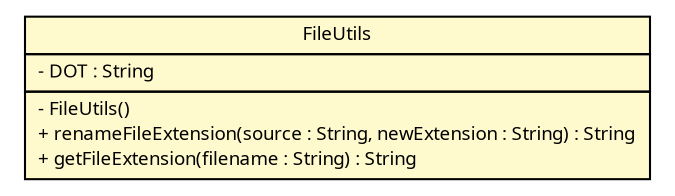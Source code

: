 #!/usr/local/bin/dot
#
# Class diagram 
# Generated by UMLGraph version R5_6 (http://www.umlgraph.org/)
#

digraph G {
	edge [fontname="Trebuchet MS",fontsize=10,labelfontname="Trebuchet MS",labelfontsize=10];
	node [fontname="Trebuchet MS",fontsize=10,shape=plaintext];
	nodesep=0.25;
	ranksep=0.5;
	// broadwick.io.FileUtils
	c13086 [label=<<table title="broadwick.io.FileUtils" border="0" cellborder="1" cellspacing="0" cellpadding="2" port="p" bgcolor="lemonChiffon" href="./FileUtils.html">
		<tr><td><table border="0" cellspacing="0" cellpadding="1">
<tr><td align="center" balign="center"><font face="Trebuchet MS"> FileUtils </font></td></tr>
		</table></td></tr>
		<tr><td><table border="0" cellspacing="0" cellpadding="1">
<tr><td align="left" balign="left"> - DOT : String </td></tr>
		</table></td></tr>
		<tr><td><table border="0" cellspacing="0" cellpadding="1">
<tr><td align="left" balign="left"> - FileUtils() </td></tr>
<tr><td align="left" balign="left"> + renameFileExtension(source : String, newExtension : String) : String </td></tr>
<tr><td align="left" balign="left"> + getFileExtension(filename : String) : String </td></tr>
		</table></td></tr>
		</table>>, URL="./FileUtils.html", fontname="Trebuchet MS", fontcolor="black", fontsize=9.0];
}

